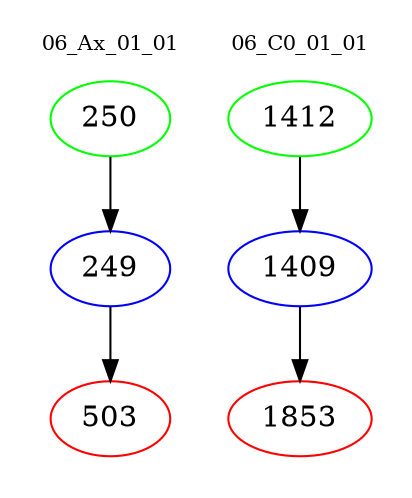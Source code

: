 digraph{
subgraph cluster_0 {
color = white
label = "06_Ax_01_01";
fontsize=10;
T0_250 [label="250", color="green"]
T0_250 -> T0_249 [color="black"]
T0_249 [label="249", color="blue"]
T0_249 -> T0_503 [color="black"]
T0_503 [label="503", color="red"]
}
subgraph cluster_1 {
color = white
label = "06_C0_01_01";
fontsize=10;
T1_1412 [label="1412", color="green"]
T1_1412 -> T1_1409 [color="black"]
T1_1409 [label="1409", color="blue"]
T1_1409 -> T1_1853 [color="black"]
T1_1853 [label="1853", color="red"]
}
}
